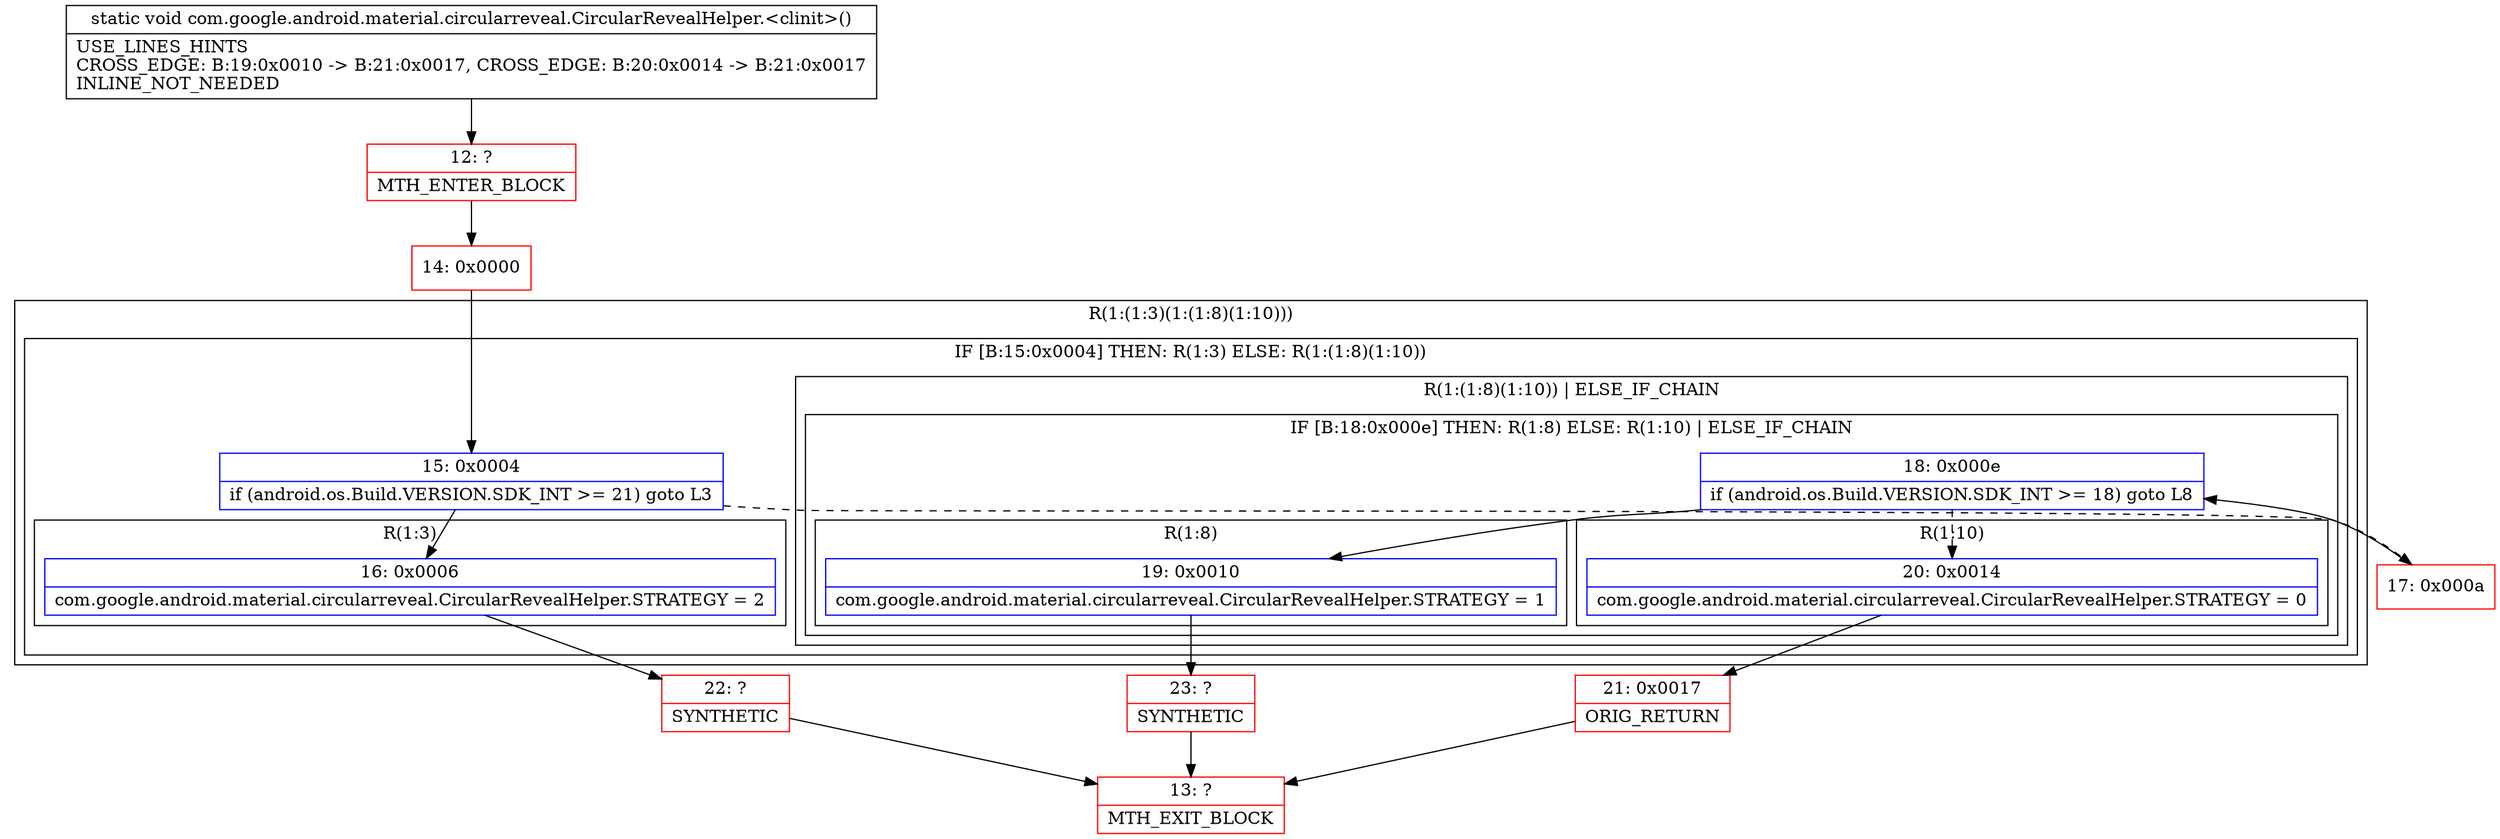 digraph "CFG forcom.google.android.material.circularreveal.CircularRevealHelper.\<clinit\>()V" {
subgraph cluster_Region_703694833 {
label = "R(1:(1:3)(1:(1:8)(1:10)))";
node [shape=record,color=blue];
subgraph cluster_IfRegion_361236679 {
label = "IF [B:15:0x0004] THEN: R(1:3) ELSE: R(1:(1:8)(1:10))";
node [shape=record,color=blue];
Node_15 [shape=record,label="{15\:\ 0x0004|if (android.os.Build.VERSION.SDK_INT \>= 21) goto L3\l}"];
subgraph cluster_Region_86861782 {
label = "R(1:3)";
node [shape=record,color=blue];
Node_16 [shape=record,label="{16\:\ 0x0006|com.google.android.material.circularreveal.CircularRevealHelper.STRATEGY = 2\l}"];
}
subgraph cluster_Region_1395459075 {
label = "R(1:(1:8)(1:10)) | ELSE_IF_CHAIN\l";
node [shape=record,color=blue];
subgraph cluster_IfRegion_1992740760 {
label = "IF [B:18:0x000e] THEN: R(1:8) ELSE: R(1:10) | ELSE_IF_CHAIN\l";
node [shape=record,color=blue];
Node_18 [shape=record,label="{18\:\ 0x000e|if (android.os.Build.VERSION.SDK_INT \>= 18) goto L8\l}"];
subgraph cluster_Region_601702327 {
label = "R(1:8)";
node [shape=record,color=blue];
Node_19 [shape=record,label="{19\:\ 0x0010|com.google.android.material.circularreveal.CircularRevealHelper.STRATEGY = 1\l}"];
}
subgraph cluster_Region_1294004173 {
label = "R(1:10)";
node [shape=record,color=blue];
Node_20 [shape=record,label="{20\:\ 0x0014|com.google.android.material.circularreveal.CircularRevealHelper.STRATEGY = 0\l}"];
}
}
}
}
}
Node_12 [shape=record,color=red,label="{12\:\ ?|MTH_ENTER_BLOCK\l}"];
Node_14 [shape=record,color=red,label="{14\:\ 0x0000}"];
Node_22 [shape=record,color=red,label="{22\:\ ?|SYNTHETIC\l}"];
Node_13 [shape=record,color=red,label="{13\:\ ?|MTH_EXIT_BLOCK\l}"];
Node_17 [shape=record,color=red,label="{17\:\ 0x000a}"];
Node_23 [shape=record,color=red,label="{23\:\ ?|SYNTHETIC\l}"];
Node_21 [shape=record,color=red,label="{21\:\ 0x0017|ORIG_RETURN\l}"];
MethodNode[shape=record,label="{static void com.google.android.material.circularreveal.CircularRevealHelper.\<clinit\>()  | USE_LINES_HINTS\lCROSS_EDGE: B:19:0x0010 \-\> B:21:0x0017, CROSS_EDGE: B:20:0x0014 \-\> B:21:0x0017\lINLINE_NOT_NEEDED\l}"];
MethodNode -> Node_12;Node_15 -> Node_16;
Node_15 -> Node_17[style=dashed];
Node_16 -> Node_22;
Node_18 -> Node_19;
Node_18 -> Node_20[style=dashed];
Node_19 -> Node_23;
Node_20 -> Node_21;
Node_12 -> Node_14;
Node_14 -> Node_15;
Node_22 -> Node_13;
Node_17 -> Node_18;
Node_23 -> Node_13;
Node_21 -> Node_13;
}

